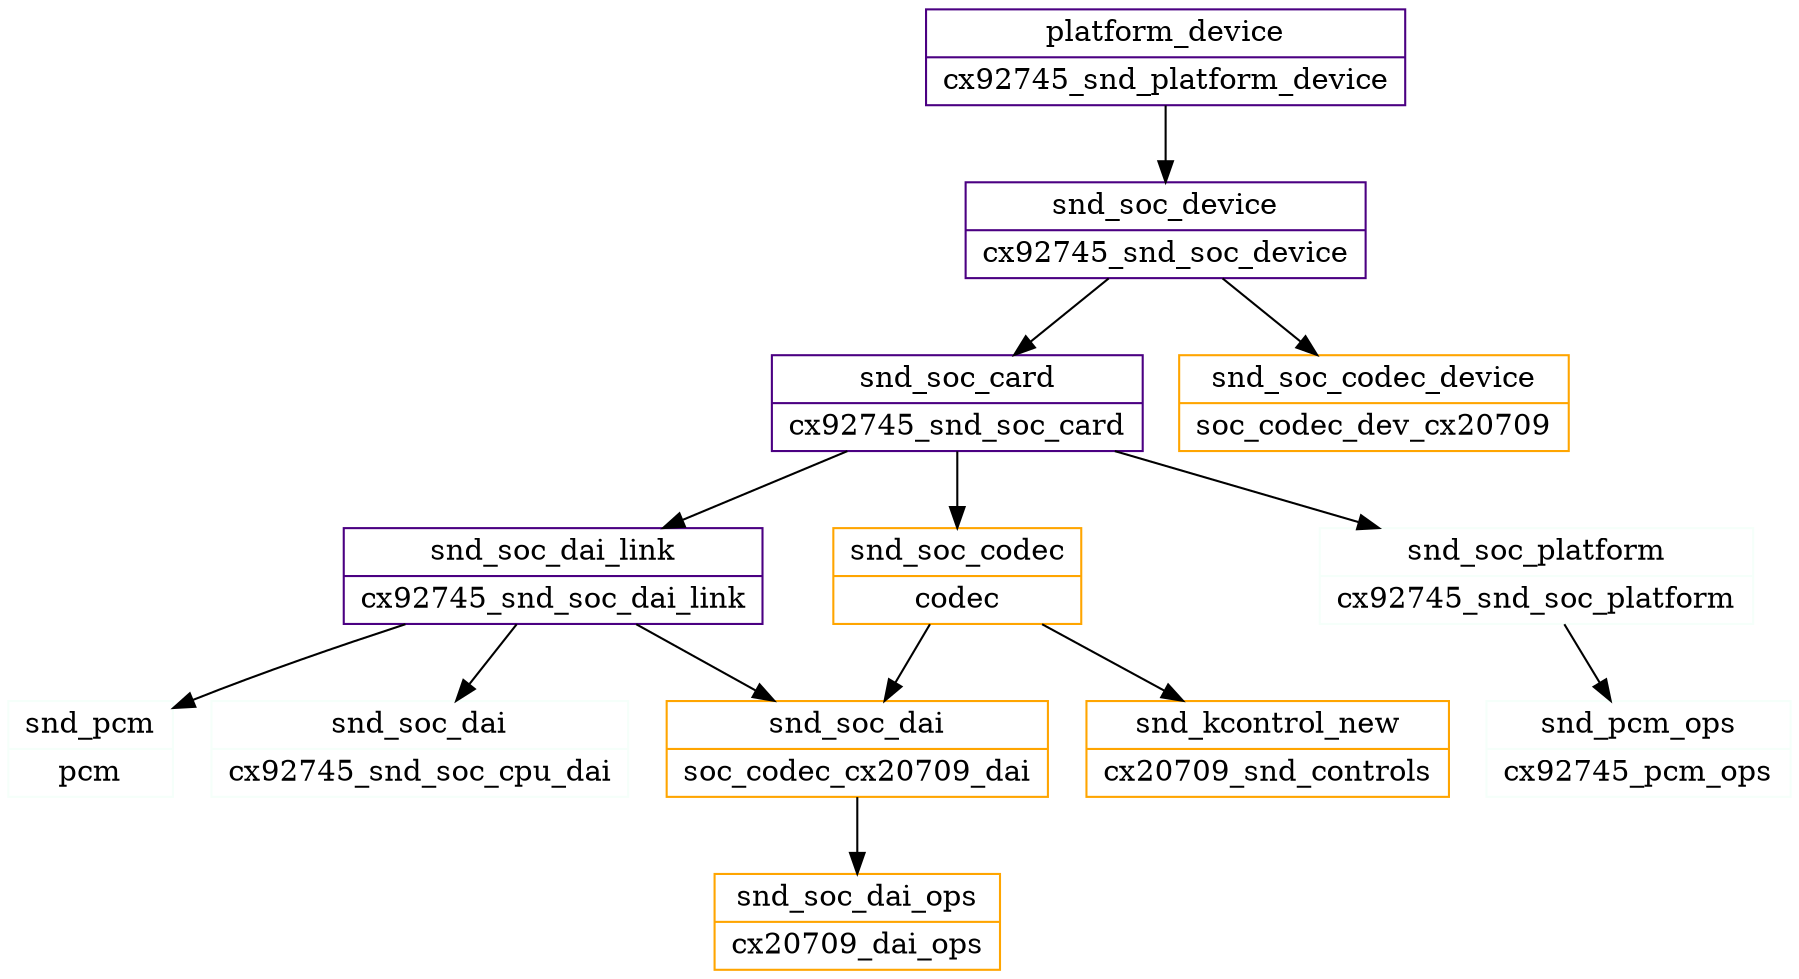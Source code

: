 digraph G {
    node [shape=record];

    cx92745_snd_platform_device [label="{platform_device|cx92745_snd_platform_device}",color="indigo"];
    cx92745_snd_soc_device [label="{snd_soc_device|cx92745_snd_soc_device}",color="indigo"];
    cx92745_snd_soc_card [label="{snd_soc_card|cx92745_snd_soc_card}",color="indigo"];
    cx92745_snd_soc_dai_link [label="{snd_soc_dai_link|cx92745_snd_soc_dai_link}",color="indigo"];

    cx92745_snd_soc_platform [label="{snd_soc_platform|cx92745_snd_soc_platform}",color="mintcream"];
    cx92745_snd_soc_cpu_dai [label="{snd_soc_dai|cx92745_snd_soc_cpu_dai}",color="mintcream"];
    cx92745_pcm_ops [label="{snd_pcm_ops|cx92745_pcm_ops}",color="mintcream"];
    pcm [label="{snd_pcm|pcm}",color="mintcream"];


    soc_codec_dev_cx20709 [label="{snd_soc_codec_device|soc_codec_dev_cx20709}",color="orange"];
    cx20709_snd_controls [label="{snd_kcontrol_new|cx20709_snd_controls}",color="orange"];
    codec [label="{snd_soc_codec|codec}",color="orange"];
    soc_codec_cx20709_dai [label="{snd_soc_dai|soc_codec_cx20709_dai}",color="orange"];
    cx20709_dai_ops [label="{snd_soc_dai_ops|cx20709_dai_ops}",color="orange"];

    cx92745_snd_platform_device -> cx92745_snd_soc_device;
    cx92745_snd_soc_device -> cx92745_snd_soc_card;
    cx92745_snd_soc_device -> soc_codec_dev_cx20709;
    cx92745_snd_soc_card -> cx92745_snd_soc_platform;
    cx92745_snd_soc_card -> cx92745_snd_soc_dai_link;
    cx92745_snd_soc_card -> codec;
    cx92745_snd_soc_platform -> cx92745_pcm_ops;
    cx92745_snd_soc_dai_link -> cx92745_snd_soc_cpu_dai;
    cx92745_snd_soc_dai_link -> soc_codec_cx20709_dai;
    cx92745_snd_soc_dai_link -> pcm;
    codec -> soc_codec_cx20709_dai;
    codec -> cx20709_snd_controls;
    soc_codec_cx20709_dai -> cx20709_dai_ops;

}
